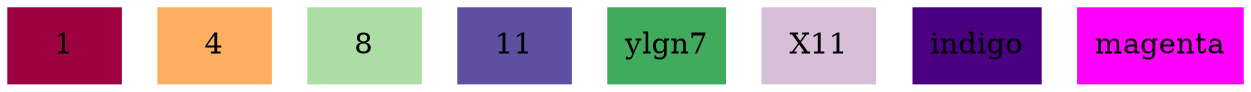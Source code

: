/*******************************************************************************
 * Copyright (c) 2017, 2019 itemis AG and others.
 *
 * All rights reserved. This program and the accompanying materials
 * are made available under the terms of the Eclipse Public License v1.0
 * which accompanies this distribution, and is available at
 * http://www.eclipse.org/legal/epl-v10.html
 *
 * Contributors:
 *       Tamas Miklossy (itemis AG) - Initial text
 *
 *******************************************************************************/

// Sample graph from
// https://github.com/ellson/graphviz/blob/master/rtest/graphs/colorscheme.gv

digraph G {

	node [shape=box, style=filled]

	subgraph {
		node [colorscheme=spectral11]
		1 [color=1]
		4 [color=4]
		8 [color=8]
		11 [color="//11"]
	}

	ylgn7 [color="/ylgn7/5"]
	X11 [color="/X11/thistle"]
	indigo [color="/X11/indigo"]
	magenta [color="magenta"]
}